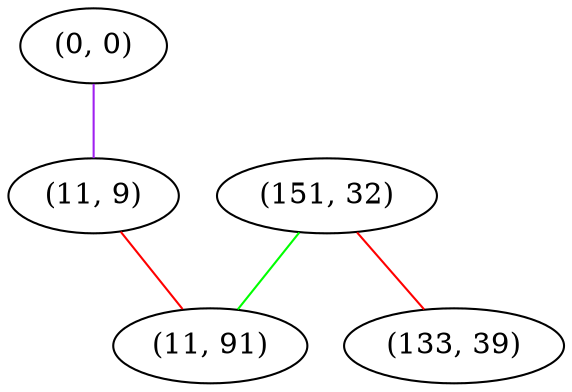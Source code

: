 graph "" {
"(0, 0)";
"(11, 9)";
"(151, 32)";
"(11, 91)";
"(133, 39)";
"(0, 0)" -- "(11, 9)"  [color=purple, key=0, weight=4];
"(11, 9)" -- "(11, 91)"  [color=red, key=0, weight=1];
"(151, 32)" -- "(133, 39)"  [color=red, key=0, weight=1];
"(151, 32)" -- "(11, 91)"  [color=green, key=0, weight=2];
}
